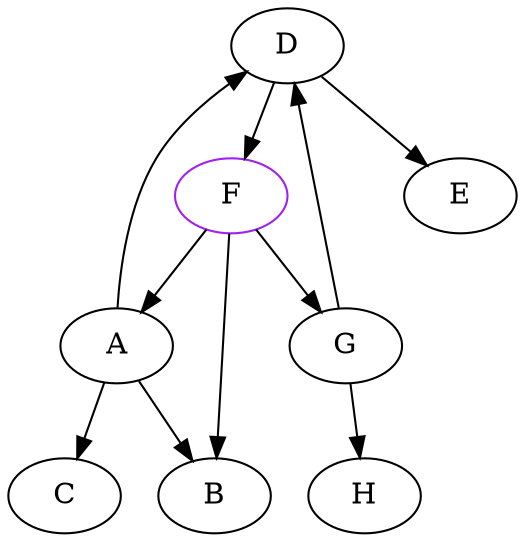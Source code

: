 digraph {
	D [label="D"];
	F [label="F", color="purple"];
	H [label="H"];
	A [label="A"];
	E [label="E"];
	G [label="G"];
	C [label="C"];
	B [label="B"];
	
	A -> C;
	A -> B;
	D -> E;
	D -> F;
	F -> A;
	F -> G;
	F -> B;
	A -> D;
	G -> H;
	G -> D;
}